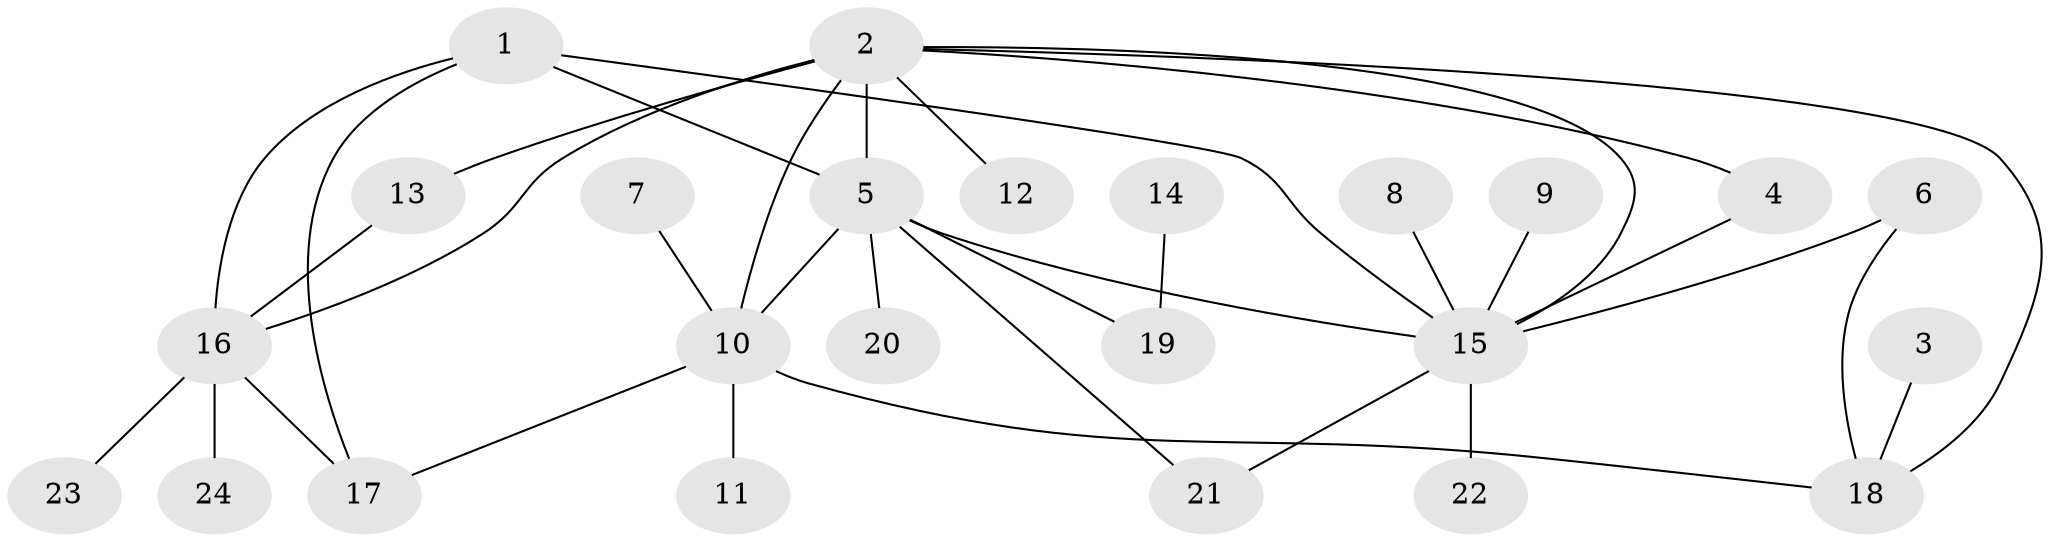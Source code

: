 // original degree distribution, {6: 0.0425531914893617, 4: 0.10638297872340426, 3: 0.1276595744680851, 9: 0.02127659574468085, 2: 0.23404255319148937, 8: 0.02127659574468085, 7: 0.02127659574468085, 1: 0.425531914893617}
// Generated by graph-tools (version 1.1) at 2025/50/03/09/25 03:50:42]
// undirected, 24 vertices, 34 edges
graph export_dot {
graph [start="1"]
  node [color=gray90,style=filled];
  1;
  2;
  3;
  4;
  5;
  6;
  7;
  8;
  9;
  10;
  11;
  12;
  13;
  14;
  15;
  16;
  17;
  18;
  19;
  20;
  21;
  22;
  23;
  24;
  1 -- 5 [weight=1.0];
  1 -- 15 [weight=1.0];
  1 -- 16 [weight=1.0];
  1 -- 17 [weight=1.0];
  2 -- 4 [weight=1.0];
  2 -- 5 [weight=1.0];
  2 -- 10 [weight=1.0];
  2 -- 12 [weight=1.0];
  2 -- 13 [weight=1.0];
  2 -- 15 [weight=1.0];
  2 -- 16 [weight=2.0];
  2 -- 18 [weight=1.0];
  3 -- 18 [weight=1.0];
  4 -- 15 [weight=1.0];
  5 -- 10 [weight=1.0];
  5 -- 15 [weight=1.0];
  5 -- 19 [weight=1.0];
  5 -- 20 [weight=1.0];
  5 -- 21 [weight=1.0];
  6 -- 15 [weight=1.0];
  6 -- 18 [weight=1.0];
  7 -- 10 [weight=1.0];
  8 -- 15 [weight=1.0];
  9 -- 15 [weight=1.0];
  10 -- 11 [weight=1.0];
  10 -- 17 [weight=1.0];
  10 -- 18 [weight=1.0];
  13 -- 16 [weight=1.0];
  14 -- 19 [weight=1.0];
  15 -- 21 [weight=1.0];
  15 -- 22 [weight=1.0];
  16 -- 17 [weight=1.0];
  16 -- 23 [weight=1.0];
  16 -- 24 [weight=1.0];
}
